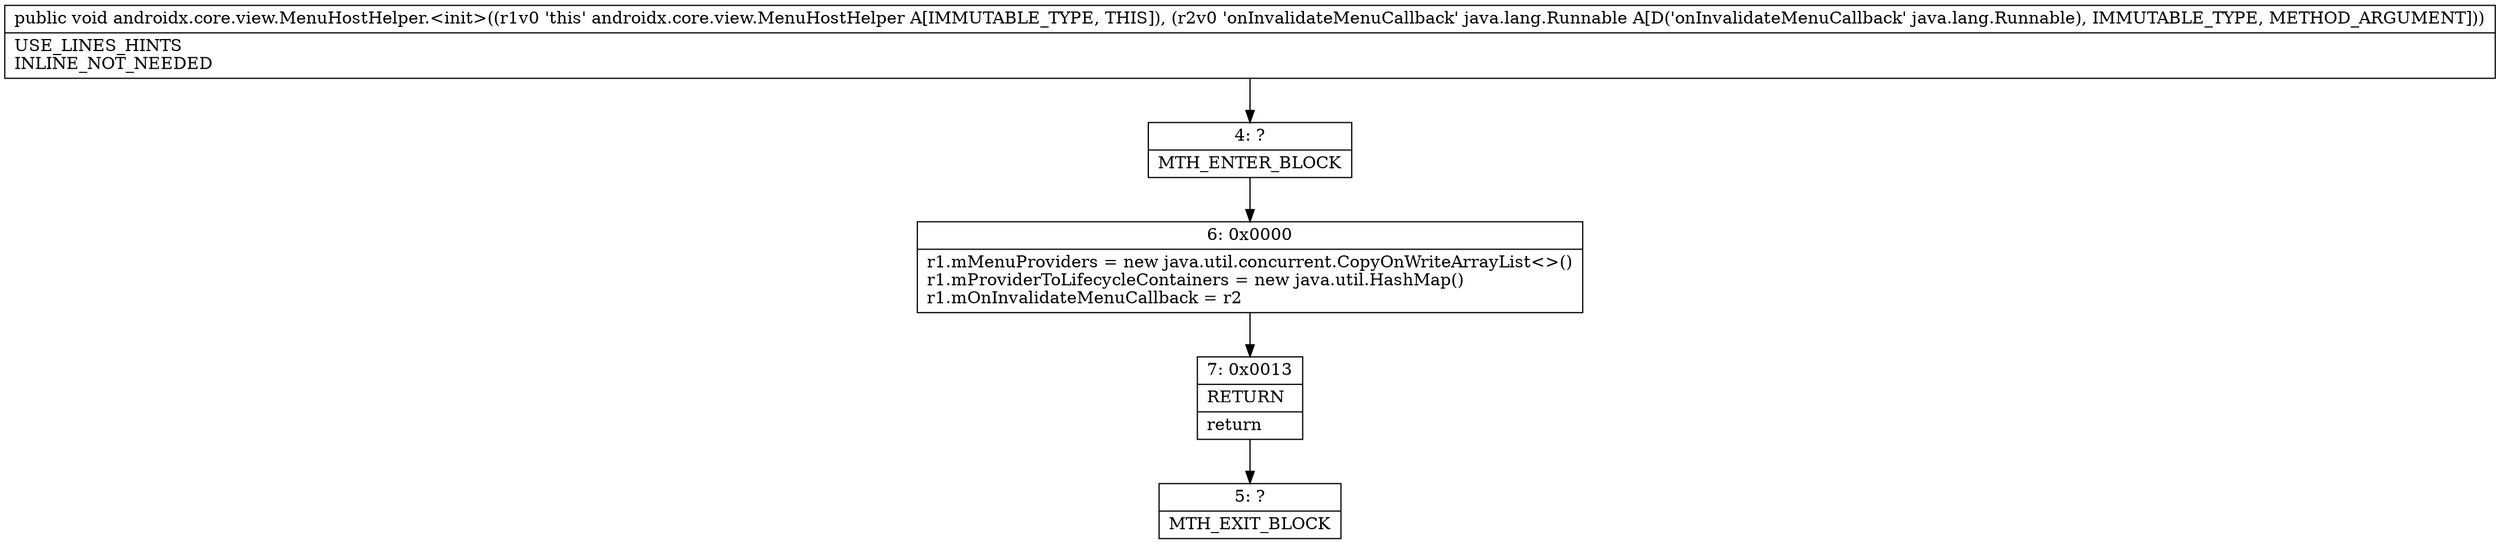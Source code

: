 digraph "CFG forandroidx.core.view.MenuHostHelper.\<init\>(Ljava\/lang\/Runnable;)V" {
Node_4 [shape=record,label="{4\:\ ?|MTH_ENTER_BLOCK\l}"];
Node_6 [shape=record,label="{6\:\ 0x0000|r1.mMenuProviders = new java.util.concurrent.CopyOnWriteArrayList\<\>()\lr1.mProviderToLifecycleContainers = new java.util.HashMap()\lr1.mOnInvalidateMenuCallback = r2\l}"];
Node_7 [shape=record,label="{7\:\ 0x0013|RETURN\l|return\l}"];
Node_5 [shape=record,label="{5\:\ ?|MTH_EXIT_BLOCK\l}"];
MethodNode[shape=record,label="{public void androidx.core.view.MenuHostHelper.\<init\>((r1v0 'this' androidx.core.view.MenuHostHelper A[IMMUTABLE_TYPE, THIS]), (r2v0 'onInvalidateMenuCallback' java.lang.Runnable A[D('onInvalidateMenuCallback' java.lang.Runnable), IMMUTABLE_TYPE, METHOD_ARGUMENT]))  | USE_LINES_HINTS\lINLINE_NOT_NEEDED\l}"];
MethodNode -> Node_4;Node_4 -> Node_6;
Node_6 -> Node_7;
Node_7 -> Node_5;
}

